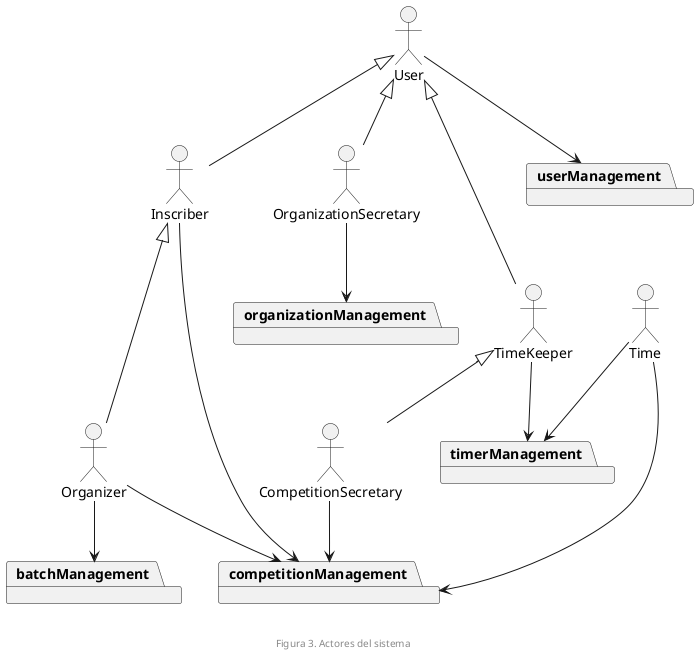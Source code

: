 @startuml

actor Organizer as Organizer
actor Inscriber as Inscriber
actor OrganizationSecretary as OrganizationSecretary
actor Time as Time
actor TimeKeeper as TimeKeeper
actor CompetitionSecretary as CompetitionSecretary
actor User


package organizationManagement
package competitionManagement
package batchManagement
package timerManagement
package userManagement

User <|-- OrganizationSecretary
User <|-- TimeKeeper
User <|-- Inscriber
TimeKeeper <|-- CompetitionSecretary
Inscriber <|--- Organizer

Time ---> competitionManagement
Organizer --> competitionManagement
Inscriber ---> competitionManagement
CompetitionSecretary --> competitionManagement

OrganizationSecretary --> organizationManagement

Time --> timerManagement
TimeKeeper --> timerManagement

Organizer  --> batchManagement
User --> userManagement


footer \n\nFigura 3. Actores del sistema
@enduml